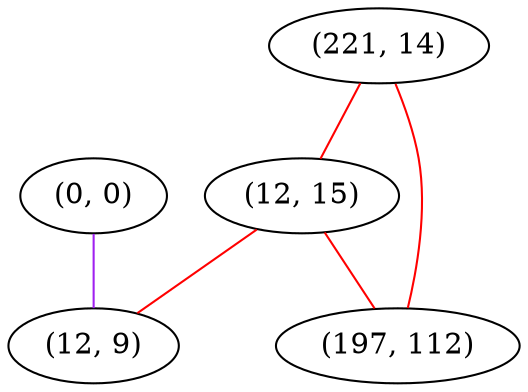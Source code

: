 graph "" {
"(221, 14)";
"(12, 15)";
"(0, 0)";
"(12, 9)";
"(197, 112)";
"(221, 14)" -- "(12, 15)"  [color=red, key=0, weight=1];
"(221, 14)" -- "(197, 112)"  [color=red, key=0, weight=1];
"(12, 15)" -- "(12, 9)"  [color=red, key=0, weight=1];
"(12, 15)" -- "(197, 112)"  [color=red, key=0, weight=1];
"(0, 0)" -- "(12, 9)"  [color=purple, key=0, weight=4];
}
